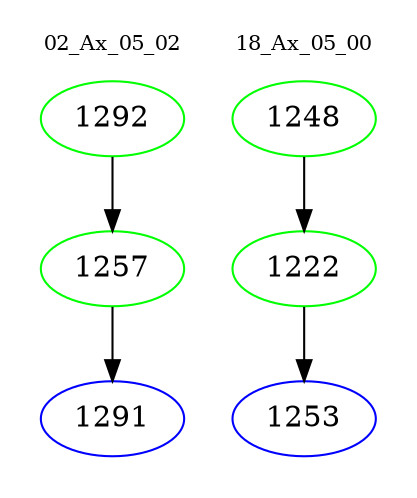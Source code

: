 digraph{
subgraph cluster_0 {
color = white
label = "02_Ax_05_02";
fontsize=10;
T0_1292 [label="1292", color="green"]
T0_1292 -> T0_1257 [color="black"]
T0_1257 [label="1257", color="green"]
T0_1257 -> T0_1291 [color="black"]
T0_1291 [label="1291", color="blue"]
}
subgraph cluster_1 {
color = white
label = "18_Ax_05_00";
fontsize=10;
T1_1248 [label="1248", color="green"]
T1_1248 -> T1_1222 [color="black"]
T1_1222 [label="1222", color="green"]
T1_1222 -> T1_1253 [color="black"]
T1_1253 [label="1253", color="blue"]
}
}
